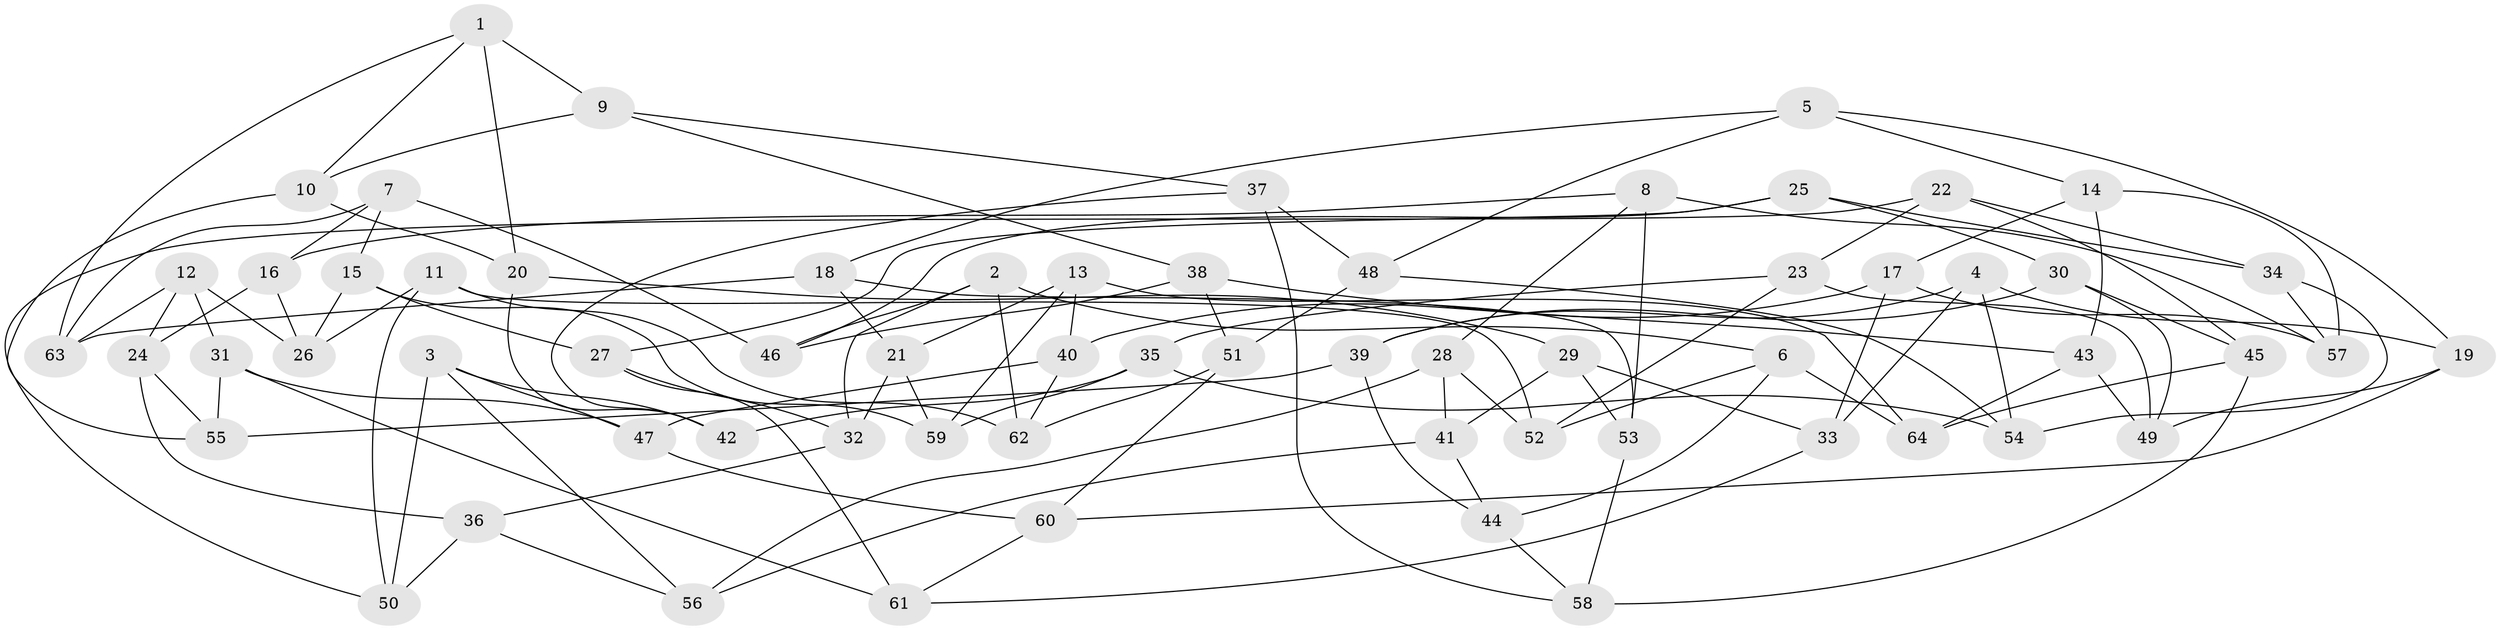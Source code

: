 // Generated by graph-tools (version 1.1) at 2025/02/03/09/25 03:02:55]
// undirected, 64 vertices, 128 edges
graph export_dot {
graph [start="1"]
  node [color=gray90,style=filled];
  1;
  2;
  3;
  4;
  5;
  6;
  7;
  8;
  9;
  10;
  11;
  12;
  13;
  14;
  15;
  16;
  17;
  18;
  19;
  20;
  21;
  22;
  23;
  24;
  25;
  26;
  27;
  28;
  29;
  30;
  31;
  32;
  33;
  34;
  35;
  36;
  37;
  38;
  39;
  40;
  41;
  42;
  43;
  44;
  45;
  46;
  47;
  48;
  49;
  50;
  51;
  52;
  53;
  54;
  55;
  56;
  57;
  58;
  59;
  60;
  61;
  62;
  63;
  64;
  1 -- 10;
  1 -- 9;
  1 -- 20;
  1 -- 63;
  2 -- 6;
  2 -- 32;
  2 -- 62;
  2 -- 46;
  3 -- 47;
  3 -- 50;
  3 -- 56;
  3 -- 42;
  4 -- 19;
  4 -- 54;
  4 -- 39;
  4 -- 33;
  5 -- 14;
  5 -- 48;
  5 -- 19;
  5 -- 18;
  6 -- 52;
  6 -- 64;
  6 -- 44;
  7 -- 15;
  7 -- 46;
  7 -- 63;
  7 -- 16;
  8 -- 28;
  8 -- 53;
  8 -- 16;
  8 -- 57;
  9 -- 38;
  9 -- 10;
  9 -- 37;
  10 -- 55;
  10 -- 20;
  11 -- 52;
  11 -- 26;
  11 -- 62;
  11 -- 50;
  12 -- 63;
  12 -- 24;
  12 -- 31;
  12 -- 26;
  13 -- 64;
  13 -- 21;
  13 -- 59;
  13 -- 40;
  14 -- 57;
  14 -- 43;
  14 -- 17;
  15 -- 59;
  15 -- 27;
  15 -- 26;
  16 -- 24;
  16 -- 26;
  17 -- 57;
  17 -- 40;
  17 -- 33;
  18 -- 53;
  18 -- 21;
  18 -- 63;
  19 -- 60;
  19 -- 49;
  20 -- 29;
  20 -- 42;
  21 -- 59;
  21 -- 32;
  22 -- 50;
  22 -- 34;
  22 -- 45;
  22 -- 23;
  23 -- 49;
  23 -- 52;
  23 -- 35;
  24 -- 55;
  24 -- 36;
  25 -- 34;
  25 -- 46;
  25 -- 27;
  25 -- 30;
  27 -- 61;
  27 -- 32;
  28 -- 41;
  28 -- 52;
  28 -- 56;
  29 -- 41;
  29 -- 33;
  29 -- 53;
  30 -- 39;
  30 -- 45;
  30 -- 49;
  31 -- 55;
  31 -- 47;
  31 -- 61;
  32 -- 36;
  33 -- 61;
  34 -- 57;
  34 -- 54;
  35 -- 54;
  35 -- 42;
  35 -- 59;
  36 -- 50;
  36 -- 56;
  37 -- 42;
  37 -- 58;
  37 -- 48;
  38 -- 43;
  38 -- 51;
  38 -- 46;
  39 -- 55;
  39 -- 44;
  40 -- 62;
  40 -- 47;
  41 -- 56;
  41 -- 44;
  43 -- 64;
  43 -- 49;
  44 -- 58;
  45 -- 64;
  45 -- 58;
  47 -- 60;
  48 -- 54;
  48 -- 51;
  51 -- 60;
  51 -- 62;
  53 -- 58;
  60 -- 61;
}
